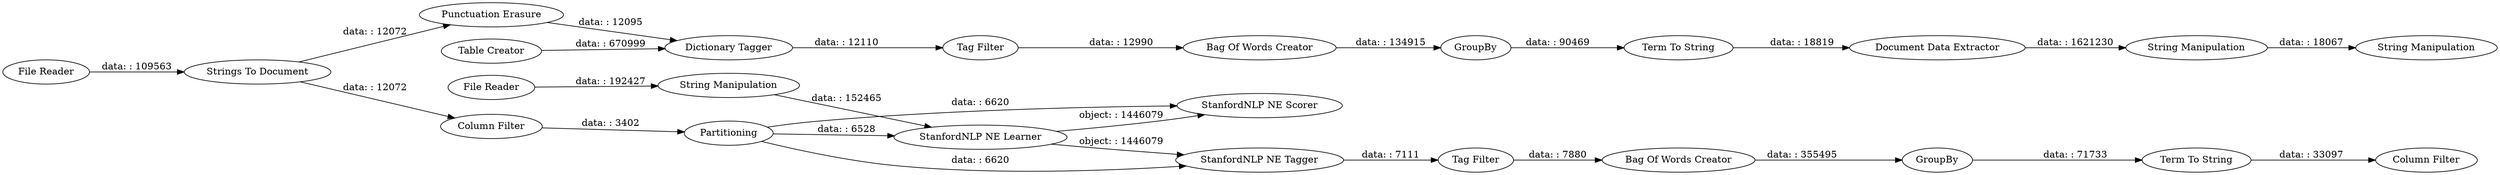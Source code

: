 digraph {
	"-4317556245019186054_158" [label="String Manipulation"]
	"-4317556245019186054_122" [label=GroupBy]
	"-4317556245019186054_119" [label="StanfordNLP NE Tagger"]
	"-4317556245019186054_48" [label="Tag Filter"]
	"-4317556245019186054_117" [label=Partitioning]
	"-4317556245019186054_145" [label="StanfordNLP NE Learner"]
	"-4317556245019186054_150" [label="File Reader"]
	"-4317556245019186054_144" [label="Column Filter"]
	"-4317556245019186054_8" [label="Punctuation Erasure"]
	"-4317556245019186054_152" [label="File Reader"]
	"-4317556245019186054_52" [label="Bag Of Words Creator"]
	"-4317556245019186054_50" [label="Dictionary Tagger"]
	"-4317556245019186054_156" [label="Document Data Extractor"]
	"-4317556245019186054_157" [label="String Manipulation"]
	"-4317556245019186054_143" [label="Strings To Document"]
	"-4317556245019186054_125" [label="Term To String"]
	"-4317556245019186054_30" [label="Term To String"]
	"-4317556245019186054_26" [label=GroupBy]
	"-4317556245019186054_120" [label="Bag Of Words Creator"]
	"-4317556245019186054_146" [label="StanfordNLP NE Scorer"]
	"-4317556245019186054_153" [label="String Manipulation"]
	"-4317556245019186054_128" [label="Tag Filter"]
	"-4317556245019186054_10" [label="Table Creator"]
	"-4317556245019186054_126" [label="Column Filter"]
	"-4317556245019186054_122" -> "-4317556245019186054_125" [label="data: : 71733"]
	"-4317556245019186054_145" -> "-4317556245019186054_119" [label="object: : 1446079"]
	"-4317556245019186054_52" -> "-4317556245019186054_26" [label="data: : 134915"]
	"-4317556245019186054_50" -> "-4317556245019186054_48" [label="data: : 12110"]
	"-4317556245019186054_8" -> "-4317556245019186054_50" [label="data: : 12095"]
	"-4317556245019186054_48" -> "-4317556245019186054_52" [label="data: : 12990"]
	"-4317556245019186054_157" -> "-4317556245019186054_158" [label="data: : 18067"]
	"-4317556245019186054_30" -> "-4317556245019186054_156" [label="data: : 18819"]
	"-4317556245019186054_26" -> "-4317556245019186054_30" [label="data: : 90469"]
	"-4317556245019186054_143" -> "-4317556245019186054_8" [label="data: : 12072"]
	"-4317556245019186054_125" -> "-4317556245019186054_126" [label="data: : 33097"]
	"-4317556245019186054_117" -> "-4317556245019186054_145" [label="data: : 6528"]
	"-4317556245019186054_120" -> "-4317556245019186054_122" [label="data: : 355495"]
	"-4317556245019186054_152" -> "-4317556245019186054_153" [label="data: : 192427"]
	"-4317556245019186054_117" -> "-4317556245019186054_146" [label="data: : 6620"]
	"-4317556245019186054_156" -> "-4317556245019186054_157" [label="data: : 1621230"]
	"-4317556245019186054_10" -> "-4317556245019186054_50" [label="data: : 670999"]
	"-4317556245019186054_150" -> "-4317556245019186054_143" [label="data: : 109563"]
	"-4317556245019186054_117" -> "-4317556245019186054_119" [label="data: : 6620"]
	"-4317556245019186054_143" -> "-4317556245019186054_144" [label="data: : 12072"]
	"-4317556245019186054_128" -> "-4317556245019186054_120" [label="data: : 7880"]
	"-4317556245019186054_145" -> "-4317556245019186054_146" [label="object: : 1446079"]
	"-4317556245019186054_144" -> "-4317556245019186054_117" [label="data: : 3402"]
	"-4317556245019186054_153" -> "-4317556245019186054_145" [label="data: : 152465"]
	"-4317556245019186054_119" -> "-4317556245019186054_128" [label="data: : 7111"]
	rankdir=LR
}
